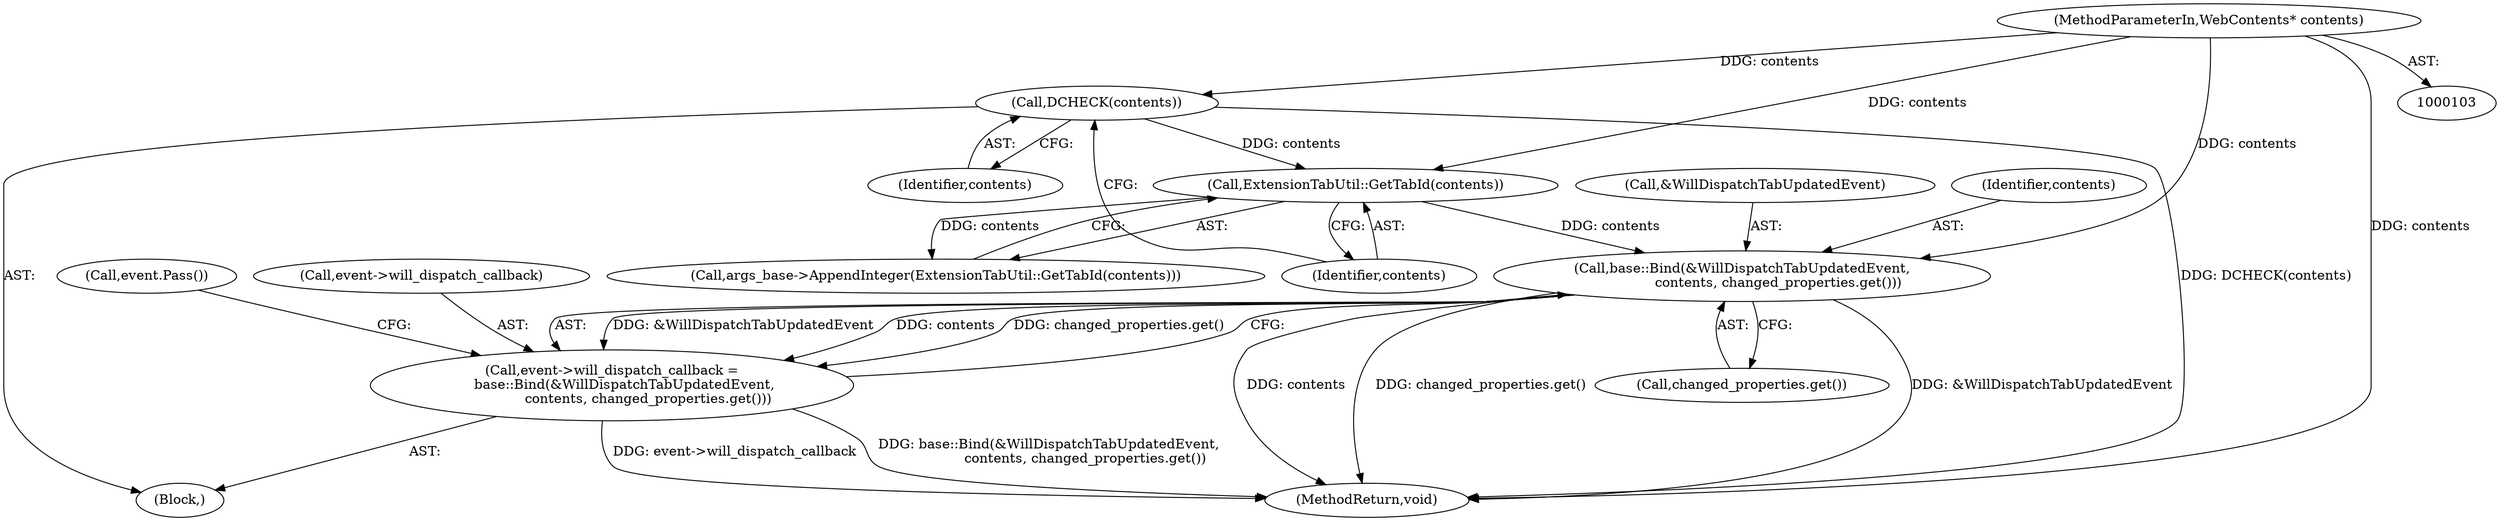 digraph "0_Chrome_f7ae1f7a918f1973dca241a7a23169906eaf4fe3_2@pointer" {
"1000135" [label="(Call,base::Bind(&WillDispatchTabUpdatedEvent,\n                 contents, changed_properties.get()))"];
"1000113" [label="(Call,ExtensionTabUtil::GetTabId(contents))"];
"1000109" [label="(Call,DCHECK(contents))"];
"1000104" [label="(MethodParameterIn,WebContents* contents)"];
"1000131" [label="(Call,event->will_dispatch_callback =\n      base::Bind(&WillDispatchTabUpdatedEvent,\n                 contents, changed_properties.get()))"];
"1000136" [label="(Call,&WillDispatchTabUpdatedEvent)"];
"1000112" [label="(Call,args_base->AppendInteger(ExtensionTabUtil::GetTabId(contents)))"];
"1000132" [label="(Call,event->will_dispatch_callback)"];
"1000106" [label="(Block,)"];
"1000138" [label="(Identifier,contents)"];
"1000109" [label="(Call,DCHECK(contents))"];
"1000114" [label="(Identifier,contents)"];
"1000135" [label="(Call,base::Bind(&WillDispatchTabUpdatedEvent,\n                 contents, changed_properties.get()))"];
"1000131" [label="(Call,event->will_dispatch_callback =\n      base::Bind(&WillDispatchTabUpdatedEvent,\n                 contents, changed_properties.get()))"];
"1000110" [label="(Identifier,contents)"];
"1000142" [label="(MethodReturn,void)"];
"1000139" [label="(Call,changed_properties.get())"];
"1000141" [label="(Call,event.Pass())"];
"1000113" [label="(Call,ExtensionTabUtil::GetTabId(contents))"];
"1000104" [label="(MethodParameterIn,WebContents* contents)"];
"1000135" -> "1000131"  [label="AST: "];
"1000135" -> "1000139"  [label="CFG: "];
"1000136" -> "1000135"  [label="AST: "];
"1000138" -> "1000135"  [label="AST: "];
"1000139" -> "1000135"  [label="AST: "];
"1000131" -> "1000135"  [label="CFG: "];
"1000135" -> "1000142"  [label="DDG: contents"];
"1000135" -> "1000142"  [label="DDG: changed_properties.get()"];
"1000135" -> "1000142"  [label="DDG: &WillDispatchTabUpdatedEvent"];
"1000135" -> "1000131"  [label="DDG: &WillDispatchTabUpdatedEvent"];
"1000135" -> "1000131"  [label="DDG: contents"];
"1000135" -> "1000131"  [label="DDG: changed_properties.get()"];
"1000113" -> "1000135"  [label="DDG: contents"];
"1000104" -> "1000135"  [label="DDG: contents"];
"1000113" -> "1000112"  [label="AST: "];
"1000113" -> "1000114"  [label="CFG: "];
"1000114" -> "1000113"  [label="AST: "];
"1000112" -> "1000113"  [label="CFG: "];
"1000113" -> "1000112"  [label="DDG: contents"];
"1000109" -> "1000113"  [label="DDG: contents"];
"1000104" -> "1000113"  [label="DDG: contents"];
"1000109" -> "1000106"  [label="AST: "];
"1000109" -> "1000110"  [label="CFG: "];
"1000110" -> "1000109"  [label="AST: "];
"1000114" -> "1000109"  [label="CFG: "];
"1000109" -> "1000142"  [label="DDG: DCHECK(contents)"];
"1000104" -> "1000109"  [label="DDG: contents"];
"1000104" -> "1000103"  [label="AST: "];
"1000104" -> "1000142"  [label="DDG: contents"];
"1000131" -> "1000106"  [label="AST: "];
"1000132" -> "1000131"  [label="AST: "];
"1000141" -> "1000131"  [label="CFG: "];
"1000131" -> "1000142"  [label="DDG: event->will_dispatch_callback"];
"1000131" -> "1000142"  [label="DDG: base::Bind(&WillDispatchTabUpdatedEvent,\n                 contents, changed_properties.get())"];
}
